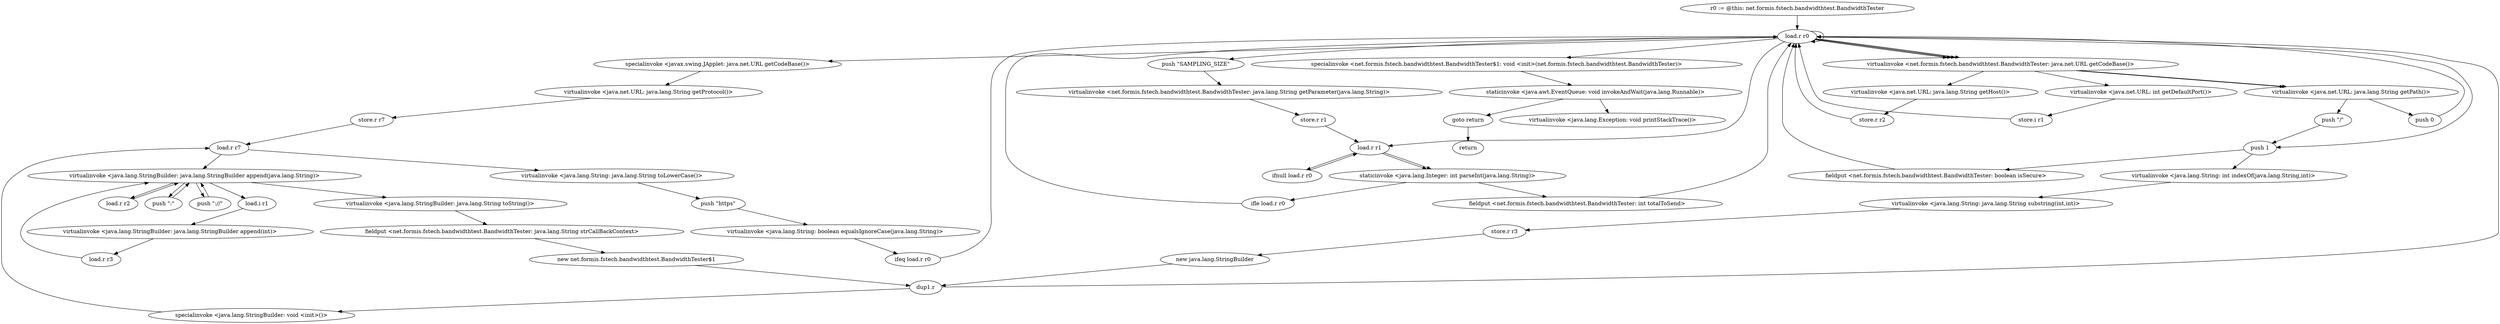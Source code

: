 digraph "" {
    "r0 := @this: net.formis.fstech.bandwidthtest.BandwidthTester"
    "load.r r0"
    "r0 := @this: net.formis.fstech.bandwidthtest.BandwidthTester"->"load.r r0";
    "specialinvoke <javax.swing.JApplet: java.net.URL getCodeBase()>"
    "load.r r0"->"specialinvoke <javax.swing.JApplet: java.net.URL getCodeBase()>";
    "virtualinvoke <java.net.URL: java.lang.String getProtocol()>"
    "specialinvoke <javax.swing.JApplet: java.net.URL getCodeBase()>"->"virtualinvoke <java.net.URL: java.lang.String getProtocol()>";
    "store.r r7"
    "virtualinvoke <java.net.URL: java.lang.String getProtocol()>"->"store.r r7";
    "load.r r7"
    "store.r r7"->"load.r r7";
    "virtualinvoke <java.lang.String: java.lang.String toLowerCase()>"
    "load.r r7"->"virtualinvoke <java.lang.String: java.lang.String toLowerCase()>";
    "push \"https\""
    "virtualinvoke <java.lang.String: java.lang.String toLowerCase()>"->"push \"https\"";
    "virtualinvoke <java.lang.String: boolean equalsIgnoreCase(java.lang.String)>"
    "push \"https\""->"virtualinvoke <java.lang.String: boolean equalsIgnoreCase(java.lang.String)>";
    "ifeq load.r r0"
    "virtualinvoke <java.lang.String: boolean equalsIgnoreCase(java.lang.String)>"->"ifeq load.r r0";
    "ifeq load.r r0"->"load.r r0";
    "push 1"
    "load.r r0"->"push 1";
    "fieldput <net.formis.fstech.bandwidthtest.BandwidthTester: boolean isSecure>"
    "push 1"->"fieldput <net.formis.fstech.bandwidthtest.BandwidthTester: boolean isSecure>";
    "fieldput <net.formis.fstech.bandwidthtest.BandwidthTester: boolean isSecure>"->"load.r r0";
    "push \"SAMPLING_SIZE\""
    "load.r r0"->"push \"SAMPLING_SIZE\"";
    "virtualinvoke <net.formis.fstech.bandwidthtest.BandwidthTester: java.lang.String getParameter(java.lang.String)>"
    "push \"SAMPLING_SIZE\""->"virtualinvoke <net.formis.fstech.bandwidthtest.BandwidthTester: java.lang.String getParameter(java.lang.String)>";
    "store.r r1"
    "virtualinvoke <net.formis.fstech.bandwidthtest.BandwidthTester: java.lang.String getParameter(java.lang.String)>"->"store.r r1";
    "load.r r1"
    "store.r r1"->"load.r r1";
    "ifnull load.r r0"
    "load.r r1"->"ifnull load.r r0";
    "ifnull load.r r0"->"load.r r1";
    "staticinvoke <java.lang.Integer: int parseInt(java.lang.String)>"
    "load.r r1"->"staticinvoke <java.lang.Integer: int parseInt(java.lang.String)>";
    "ifle load.r r0"
    "staticinvoke <java.lang.Integer: int parseInt(java.lang.String)>"->"ifle load.r r0";
    "ifle load.r r0"->"load.r r0";
    "load.r r0"->"load.r r1";
    "load.r r1"->"staticinvoke <java.lang.Integer: int parseInt(java.lang.String)>";
    "fieldput <net.formis.fstech.bandwidthtest.BandwidthTester: int totalToSend>"
    "staticinvoke <java.lang.Integer: int parseInt(java.lang.String)>"->"fieldput <net.formis.fstech.bandwidthtest.BandwidthTester: int totalToSend>";
    "fieldput <net.formis.fstech.bandwidthtest.BandwidthTester: int totalToSend>"->"load.r r0";
    "load.r r0"->"load.r r0";
    "virtualinvoke <net.formis.fstech.bandwidthtest.BandwidthTester: java.net.URL getCodeBase()>"
    "load.r r0"->"virtualinvoke <net.formis.fstech.bandwidthtest.BandwidthTester: java.net.URL getCodeBase()>";
    "virtualinvoke <java.net.URL: int getDefaultPort()>"
    "virtualinvoke <net.formis.fstech.bandwidthtest.BandwidthTester: java.net.URL getCodeBase()>"->"virtualinvoke <java.net.URL: int getDefaultPort()>";
    "store.i r1"
    "virtualinvoke <java.net.URL: int getDefaultPort()>"->"store.i r1";
    "store.i r1"->"load.r r0";
    "load.r r0"->"virtualinvoke <net.formis.fstech.bandwidthtest.BandwidthTester: java.net.URL getCodeBase()>";
    "virtualinvoke <java.net.URL: java.lang.String getHost()>"
    "virtualinvoke <net.formis.fstech.bandwidthtest.BandwidthTester: java.net.URL getCodeBase()>"->"virtualinvoke <java.net.URL: java.lang.String getHost()>";
    "store.r r2"
    "virtualinvoke <java.net.URL: java.lang.String getHost()>"->"store.r r2";
    "store.r r2"->"load.r r0";
    "load.r r0"->"virtualinvoke <net.formis.fstech.bandwidthtest.BandwidthTester: java.net.URL getCodeBase()>";
    "virtualinvoke <java.net.URL: java.lang.String getPath()>"
    "virtualinvoke <net.formis.fstech.bandwidthtest.BandwidthTester: java.net.URL getCodeBase()>"->"virtualinvoke <java.net.URL: java.lang.String getPath()>";
    "push 0"
    "virtualinvoke <java.net.URL: java.lang.String getPath()>"->"push 0";
    "push 0"->"load.r r0";
    "load.r r0"->"virtualinvoke <net.formis.fstech.bandwidthtest.BandwidthTester: java.net.URL getCodeBase()>";
    "virtualinvoke <net.formis.fstech.bandwidthtest.BandwidthTester: java.net.URL getCodeBase()>"->"virtualinvoke <java.net.URL: java.lang.String getPath()>";
    "push \"/\""
    "virtualinvoke <java.net.URL: java.lang.String getPath()>"->"push \"/\"";
    "push \"/\""->"push 1";
    "virtualinvoke <java.lang.String: int indexOf(java.lang.String,int)>"
    "push 1"->"virtualinvoke <java.lang.String: int indexOf(java.lang.String,int)>";
    "virtualinvoke <java.lang.String: java.lang.String substring(int,int)>"
    "virtualinvoke <java.lang.String: int indexOf(java.lang.String,int)>"->"virtualinvoke <java.lang.String: java.lang.String substring(int,int)>";
    "store.r r3"
    "virtualinvoke <java.lang.String: java.lang.String substring(int,int)>"->"store.r r3";
    "new java.lang.StringBuilder"
    "store.r r3"->"new java.lang.StringBuilder";
    "dup1.r"
    "new java.lang.StringBuilder"->"dup1.r";
    "specialinvoke <java.lang.StringBuilder: void <init>()>"
    "dup1.r"->"specialinvoke <java.lang.StringBuilder: void <init>()>";
    "specialinvoke <java.lang.StringBuilder: void <init>()>"->"load.r r7";
    "virtualinvoke <java.lang.StringBuilder: java.lang.StringBuilder append(java.lang.String)>"
    "load.r r7"->"virtualinvoke <java.lang.StringBuilder: java.lang.StringBuilder append(java.lang.String)>";
    "push \"://\""
    "virtualinvoke <java.lang.StringBuilder: java.lang.StringBuilder append(java.lang.String)>"->"push \"://\"";
    "push \"://\""->"virtualinvoke <java.lang.StringBuilder: java.lang.StringBuilder append(java.lang.String)>";
    "load.r r2"
    "virtualinvoke <java.lang.StringBuilder: java.lang.StringBuilder append(java.lang.String)>"->"load.r r2";
    "load.r r2"->"virtualinvoke <java.lang.StringBuilder: java.lang.StringBuilder append(java.lang.String)>";
    "push \":\""
    "virtualinvoke <java.lang.StringBuilder: java.lang.StringBuilder append(java.lang.String)>"->"push \":\"";
    "push \":\""->"virtualinvoke <java.lang.StringBuilder: java.lang.StringBuilder append(java.lang.String)>";
    "load.i r1"
    "virtualinvoke <java.lang.StringBuilder: java.lang.StringBuilder append(java.lang.String)>"->"load.i r1";
    "virtualinvoke <java.lang.StringBuilder: java.lang.StringBuilder append(int)>"
    "load.i r1"->"virtualinvoke <java.lang.StringBuilder: java.lang.StringBuilder append(int)>";
    "load.r r3"
    "virtualinvoke <java.lang.StringBuilder: java.lang.StringBuilder append(int)>"->"load.r r3";
    "load.r r3"->"virtualinvoke <java.lang.StringBuilder: java.lang.StringBuilder append(java.lang.String)>";
    "virtualinvoke <java.lang.StringBuilder: java.lang.String toString()>"
    "virtualinvoke <java.lang.StringBuilder: java.lang.StringBuilder append(java.lang.String)>"->"virtualinvoke <java.lang.StringBuilder: java.lang.String toString()>";
    "fieldput <net.formis.fstech.bandwidthtest.BandwidthTester: java.lang.String strCallBackContext>"
    "virtualinvoke <java.lang.StringBuilder: java.lang.String toString()>"->"fieldput <net.formis.fstech.bandwidthtest.BandwidthTester: java.lang.String strCallBackContext>";
    "new net.formis.fstech.bandwidthtest.BandwidthTester$1"
    "fieldput <net.formis.fstech.bandwidthtest.BandwidthTester: java.lang.String strCallBackContext>"->"new net.formis.fstech.bandwidthtest.BandwidthTester$1";
    "new net.formis.fstech.bandwidthtest.BandwidthTester$1"->"dup1.r";
    "dup1.r"->"load.r r0";
    "specialinvoke <net.formis.fstech.bandwidthtest.BandwidthTester$1: void <init>(net.formis.fstech.bandwidthtest.BandwidthTester)>"
    "load.r r0"->"specialinvoke <net.formis.fstech.bandwidthtest.BandwidthTester$1: void <init>(net.formis.fstech.bandwidthtest.BandwidthTester)>";
    "staticinvoke <java.awt.EventQueue: void invokeAndWait(java.lang.Runnable)>"
    "specialinvoke <net.formis.fstech.bandwidthtest.BandwidthTester$1: void <init>(net.formis.fstech.bandwidthtest.BandwidthTester)>"->"staticinvoke <java.awt.EventQueue: void invokeAndWait(java.lang.Runnable)>";
    "goto return"
    "staticinvoke <java.awt.EventQueue: void invokeAndWait(java.lang.Runnable)>"->"goto return";
    "return"
    "goto return"->"return";
    "virtualinvoke <java.lang.Exception: void printStackTrace()>"
    "staticinvoke <java.awt.EventQueue: void invokeAndWait(java.lang.Runnable)>"->"virtualinvoke <java.lang.Exception: void printStackTrace()>";
}
